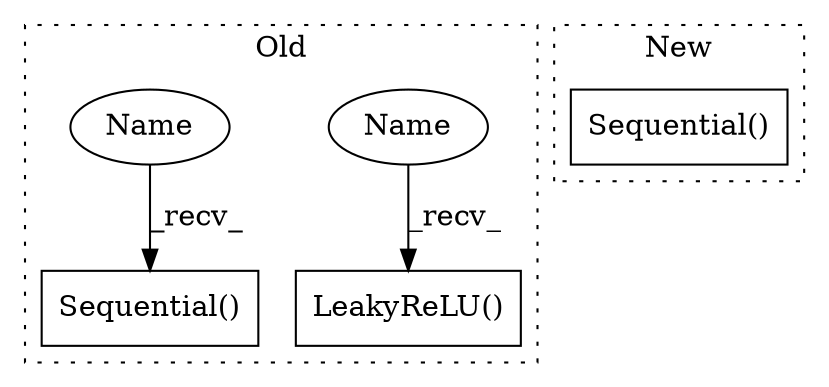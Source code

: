 digraph G {
subgraph cluster0 {
1 [label="LeakyReLU()" a="75" s="1889,1918" l="13,1" shape="box"];
3 [label="Sequential()" a="75" s="1622,1754" l="27,10" shape="box"];
4 [label="Name" a="87" s="1889" l="2" shape="ellipse"];
5 [label="Name" a="87" s="1622" l="2" shape="ellipse"];
label = "Old";
style="dotted";
}
subgraph cluster1 {
2 [label="Sequential()" a="75" s="1100,1368" l="27,114" shape="box"];
label = "New";
style="dotted";
}
4 -> 1 [label="_recv_"];
5 -> 3 [label="_recv_"];
}